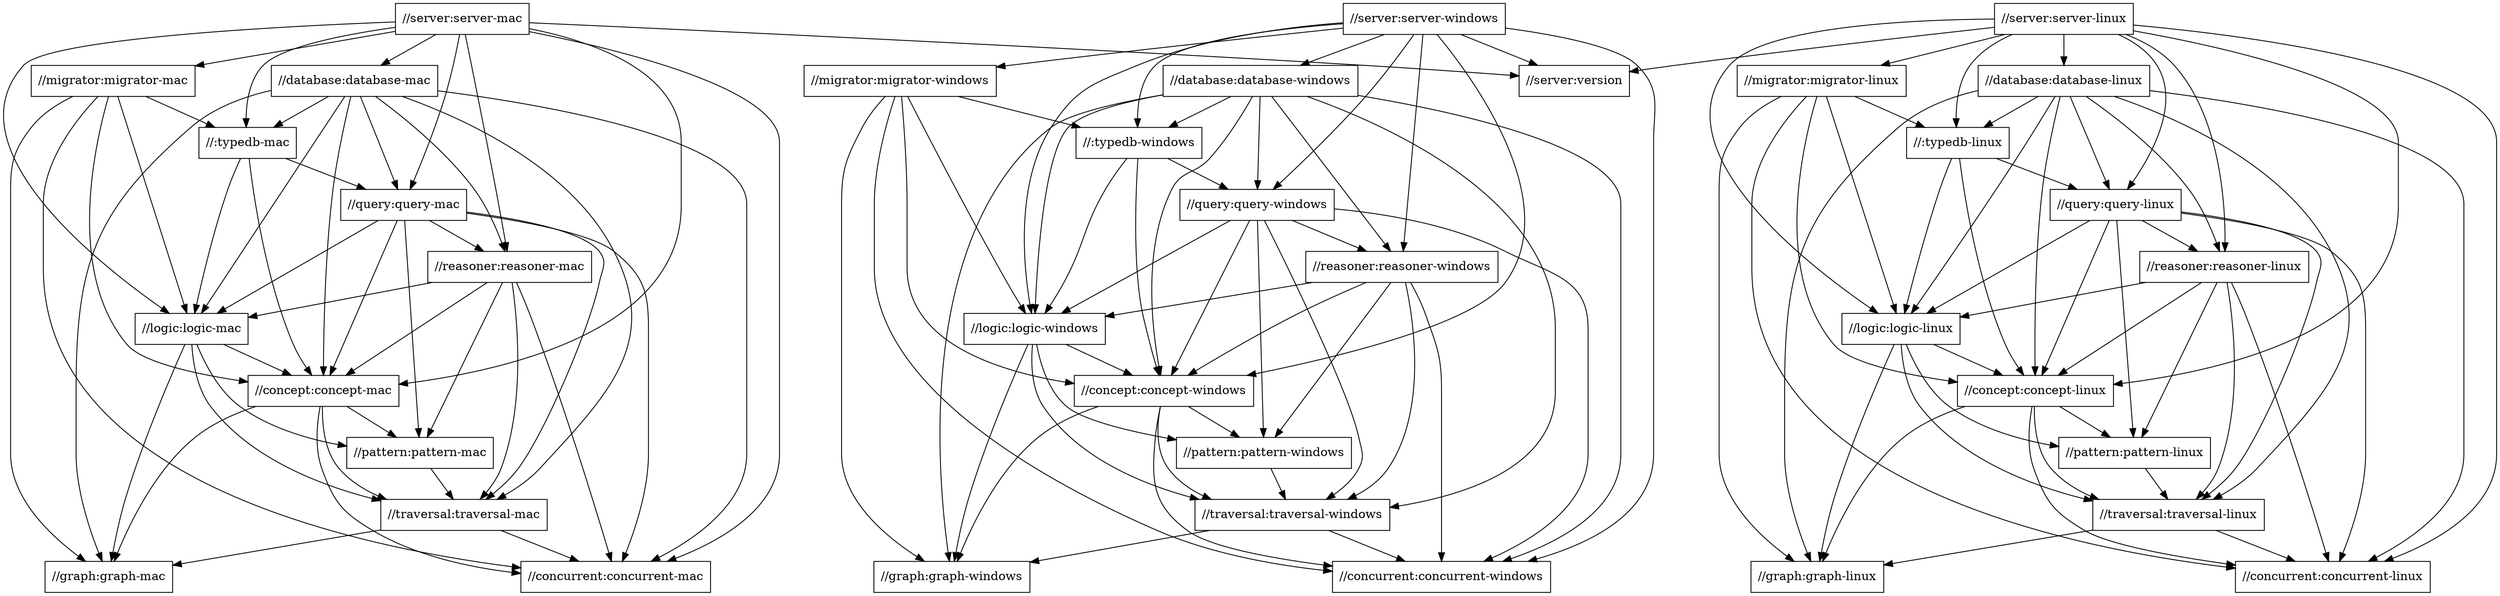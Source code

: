 digraph mygraph {
  node [shape=box];
  "//server:server-mac"
  "//server:server-mac" -> "//:typedb-mac"
  "//server:server-mac" -> "//server:version"
  "//server:server-mac" -> "//concept:concept-mac"
  "//server:server-mac" -> "//concurrent:concurrent-mac"
  "//server:server-mac" -> "//database:database-mac"
  "//server:server-mac" -> "//logic:logic-mac"
  "//server:server-mac" -> "//migrator:migrator-mac"
  "//server:server-mac" -> "//query:query-mac"
  "//server:server-mac" -> "//reasoner:reasoner-mac"
  "//migrator:migrator-mac"
  "//migrator:migrator-mac" -> "//:typedb-mac"
  "//migrator:migrator-mac" -> "//concept:concept-mac"
  "//migrator:migrator-mac" -> "//concurrent:concurrent-mac"
  "//migrator:migrator-mac" -> "//graph:graph-mac"
  "//migrator:migrator-mac" -> "//logic:logic-mac"
  "//database:database-mac"
  "//database:database-mac" -> "//:typedb-mac"
  "//database:database-mac" -> "//traversal:traversal-mac"
  "//database:database-mac" -> "//concept:concept-mac"
  "//database:database-mac" -> "//concurrent:concurrent-mac"
  "//database:database-mac" -> "//graph:graph-mac"
  "//database:database-mac" -> "//logic:logic-mac"
  "//database:database-mac" -> "//query:query-mac"
  "//database:database-mac" -> "//reasoner:reasoner-mac"
  "//:typedb-mac"
  "//:typedb-mac" -> "//concept:concept-mac"
  "//:typedb-mac" -> "//logic:logic-mac"
  "//:typedb-mac" -> "//query:query-mac"
  "//query:query-mac"
  "//query:query-mac" -> "//traversal:traversal-mac"
  "//query:query-mac" -> "//concept:concept-mac"
  "//query:query-mac" -> "//concurrent:concurrent-mac"
  "//query:query-mac" -> "//logic:logic-mac"
  "//query:query-mac" -> "//pattern:pattern-mac"
  "//query:query-mac" -> "//reasoner:reasoner-mac"
  "//reasoner:reasoner-mac"
  "//reasoner:reasoner-mac" -> "//concept:concept-mac"
  "//reasoner:reasoner-mac" -> "//concurrent:concurrent-mac"
  "//reasoner:reasoner-mac" -> "//logic:logic-mac"
  "//reasoner:reasoner-mac" -> "//pattern:pattern-mac"
  "//reasoner:reasoner-mac" -> "//traversal:traversal-mac"
  "//logic:logic-mac"
  "//logic:logic-mac" -> "//concept:concept-mac"
  "//logic:logic-mac" -> "//graph:graph-mac"
  "//logic:logic-mac" -> "//pattern:pattern-mac"
  "//logic:logic-mac" -> "//traversal:traversal-mac"
  "//concept:concept-mac"
  "//concept:concept-mac" -> "//concurrent:concurrent-mac"
  "//concept:concept-mac" -> "//graph:graph-mac"
  "//concept:concept-mac" -> "//pattern:pattern-mac"
  "//concept:concept-mac" -> "//traversal:traversal-mac"
  "//pattern:pattern-mac"
  "//pattern:pattern-mac" -> "//traversal:traversal-mac"
  "//traversal:traversal-mac"
  "//traversal:traversal-mac" -> "//concurrent:concurrent-mac"
  "//traversal:traversal-mac" -> "//graph:graph-mac"
  "//graph:graph-mac"
  "//concurrent:concurrent-mac"
  "//server:server-windows"
  "//server:server-windows" -> "//:typedb-windows"
  "//server:server-windows" -> "//server:version"
  "//server:server-windows" -> "//concept:concept-windows"
  "//server:server-windows" -> "//concurrent:concurrent-windows"
  "//server:server-windows" -> "//database:database-windows"
  "//server:server-windows" -> "//logic:logic-windows"
  "//server:server-windows" -> "//migrator:migrator-windows"
  "//server:server-windows" -> "//query:query-windows"
  "//server:server-windows" -> "//reasoner:reasoner-windows"
  "//database:database-windows"
  "//database:database-windows" -> "//:typedb-windows"
  "//database:database-windows" -> "//traversal:traversal-windows"
  "//database:database-windows" -> "//concept:concept-windows"
  "//database:database-windows" -> "//concurrent:concurrent-windows"
  "//database:database-windows" -> "//graph:graph-windows"
  "//database:database-windows" -> "//logic:logic-windows"
  "//database:database-windows" -> "//query:query-windows"
  "//database:database-windows" -> "//reasoner:reasoner-windows"
  "//migrator:migrator-windows"
  "//migrator:migrator-windows" -> "//:typedb-windows"
  "//migrator:migrator-windows" -> "//concept:concept-windows"
  "//migrator:migrator-windows" -> "//concurrent:concurrent-windows"
  "//migrator:migrator-windows" -> "//graph:graph-windows"
  "//migrator:migrator-windows" -> "//logic:logic-windows"
  "//:typedb-windows"
  "//:typedb-windows" -> "//concept:concept-windows"
  "//:typedb-windows" -> "//logic:logic-windows"
  "//:typedb-windows" -> "//query:query-windows"
  "//query:query-windows"
  "//query:query-windows" -> "//traversal:traversal-windows"
  "//query:query-windows" -> "//concept:concept-windows"
  "//query:query-windows" -> "//concurrent:concurrent-windows"
  "//query:query-windows" -> "//logic:logic-windows"
  "//query:query-windows" -> "//pattern:pattern-windows"
  "//query:query-windows" -> "//reasoner:reasoner-windows"
  "//reasoner:reasoner-windows"
  "//reasoner:reasoner-windows" -> "//concept:concept-windows"
  "//reasoner:reasoner-windows" -> "//concurrent:concurrent-windows"
  "//reasoner:reasoner-windows" -> "//logic:logic-windows"
  "//reasoner:reasoner-windows" -> "//pattern:pattern-windows"
  "//reasoner:reasoner-windows" -> "//traversal:traversal-windows"
  "//server:server-linux"
  "//server:server-linux" -> "//:typedb-linux"
  "//server:server-linux" -> "//server:version"
  "//server:server-linux" -> "//concept:concept-linux"
  "//server:server-linux" -> "//concurrent:concurrent-linux"
  "//server:server-linux" -> "//database:database-linux"
  "//server:server-linux" -> "//logic:logic-linux"
  "//server:server-linux" -> "//migrator:migrator-linux"
  "//server:server-linux" -> "//query:query-linux"
  "//server:server-linux" -> "//reasoner:reasoner-linux"
  "//migrator:migrator-linux"
  "//migrator:migrator-linux" -> "//:typedb-linux"
  "//migrator:migrator-linux" -> "//concept:concept-linux"
  "//migrator:migrator-linux" -> "//concurrent:concurrent-linux"
  "//migrator:migrator-linux" -> "//graph:graph-linux"
  "//migrator:migrator-linux" -> "//logic:logic-linux"
  "//database:database-linux"
  "//database:database-linux" -> "//:typedb-linux"
  "//database:database-linux" -> "//traversal:traversal-linux"
  "//database:database-linux" -> "//concept:concept-linux"
  "//database:database-linux" -> "//concurrent:concurrent-linux"
  "//database:database-linux" -> "//graph:graph-linux"
  "//database:database-linux" -> "//logic:logic-linux"
  "//database:database-linux" -> "//query:query-linux"
  "//database:database-linux" -> "//reasoner:reasoner-linux"
  "//:typedb-linux"
  "//:typedb-linux" -> "//concept:concept-linux"
  "//:typedb-linux" -> "//logic:logic-linux"
  "//:typedb-linux" -> "//query:query-linux"
  "//query:query-linux"
  "//query:query-linux" -> "//traversal:traversal-linux"
  "//query:query-linux" -> "//concept:concept-linux"
  "//query:query-linux" -> "//concurrent:concurrent-linux"
  "//query:query-linux" -> "//logic:logic-linux"
  "//query:query-linux" -> "//pattern:pattern-linux"
  "//query:query-linux" -> "//reasoner:reasoner-linux"
  "//logic:logic-windows"
  "//logic:logic-windows" -> "//concept:concept-windows"
  "//logic:logic-windows" -> "//graph:graph-windows"
  "//logic:logic-windows" -> "//pattern:pattern-windows"
  "//logic:logic-windows" -> "//traversal:traversal-windows"
  "//concept:concept-windows"
  "//concept:concept-windows" -> "//concurrent:concurrent-windows"
  "//concept:concept-windows" -> "//graph:graph-windows"
  "//concept:concept-windows" -> "//pattern:pattern-windows"
  "//concept:concept-windows" -> "//traversal:traversal-windows"
  "//pattern:pattern-windows"
  "//pattern:pattern-windows" -> "//traversal:traversal-windows"
  "//traversal:traversal-windows"
  "//traversal:traversal-windows" -> "//concurrent:concurrent-windows"
  "//traversal:traversal-windows" -> "//graph:graph-windows"
  "//graph:graph-windows"
  "//concurrent:concurrent-windows"
  "//server:version"
  "//reasoner:reasoner-linux"
  "//reasoner:reasoner-linux" -> "//concept:concept-linux"
  "//reasoner:reasoner-linux" -> "//concurrent:concurrent-linux"
  "//reasoner:reasoner-linux" -> "//logic:logic-linux"
  "//reasoner:reasoner-linux" -> "//pattern:pattern-linux"
  "//reasoner:reasoner-linux" -> "//traversal:traversal-linux"
  "//logic:logic-linux"
  "//logic:logic-linux" -> "//concept:concept-linux"
  "//logic:logic-linux" -> "//graph:graph-linux"
  "//logic:logic-linux" -> "//pattern:pattern-linux"
  "//logic:logic-linux" -> "//traversal:traversal-linux"
  "//concept:concept-linux"
  "//concept:concept-linux" -> "//concurrent:concurrent-linux"
  "//concept:concept-linux" -> "//graph:graph-linux"
  "//concept:concept-linux" -> "//pattern:pattern-linux"
  "//concept:concept-linux" -> "//traversal:traversal-linux"
  "//pattern:pattern-linux"
  "//pattern:pattern-linux" -> "//traversal:traversal-linux"
  "//traversal:traversal-linux"
  "//traversal:traversal-linux" -> "//concurrent:concurrent-linux"
  "//traversal:traversal-linux" -> "//graph:graph-linux"
  "//graph:graph-linux"
  "//concurrent:concurrent-linux"
}
